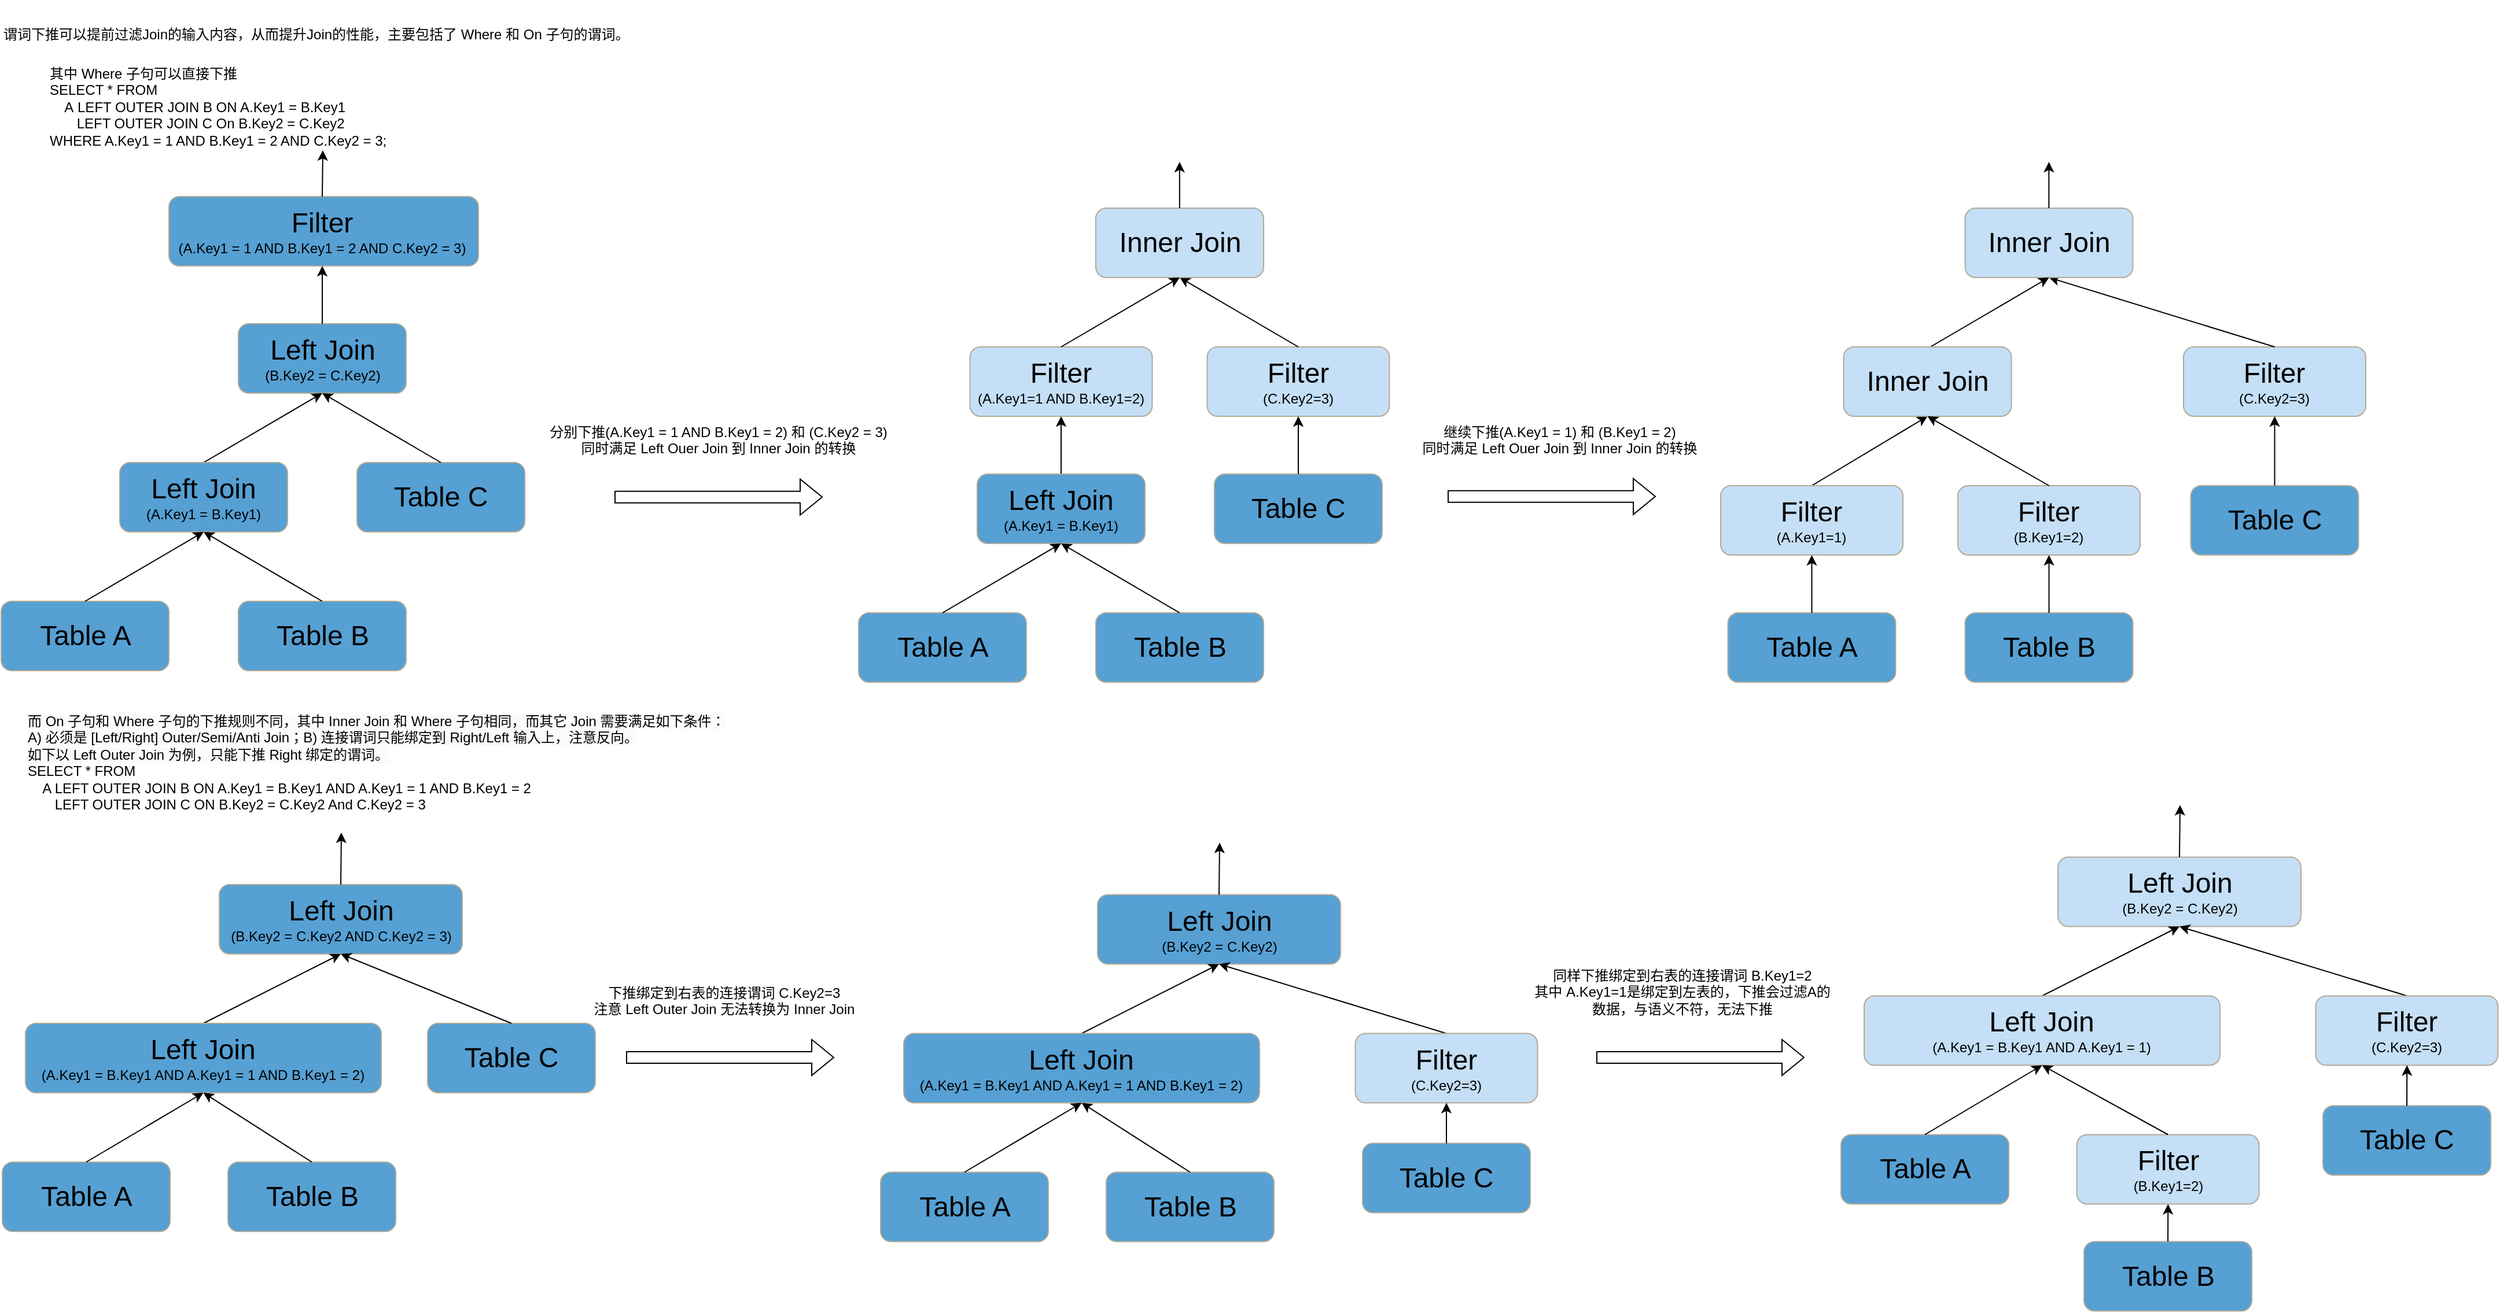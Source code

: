 <mxfile version="21.2.1" type="github">
  <diagram name="谓词下推" id="cbsx9Czcc-8pzS0EADx3">
    <mxGraphModel dx="1195" dy="590" grid="1" gridSize="10" guides="1" tooltips="1" connect="1" arrows="1" fold="1" page="1" pageScale="1" pageWidth="827" pageHeight="1169" math="0" shadow="0">
      <root>
        <mxCell id="0" />
        <mxCell id="1" parent="0" />
        <mxCell id="pJjKv-Byt6Ofe4KoQBYE-75" value="" style="rounded=1;whiteSpace=wrap;html=1;strokeColor=#b4a996;fillColor=#c4dff6;" vertex="1" parent="1">
          <mxGeometry x="1052.25" y="310" width="157.5" height="60" as="geometry" />
        </mxCell>
        <mxCell id="pJjKv-Byt6Ofe4KoQBYE-1" value="谓词下推可以提前过滤Join的输入内容，从而提升Join的性能，主要包括了 Where 和 On 子句的谓词。" style="text;html=1;strokeColor=none;fillColor=none;align=left;verticalAlign=middle;whiteSpace=wrap;rounded=0;" vertex="1" parent="1">
          <mxGeometry x="10" y="10" width="800" height="60" as="geometry" />
        </mxCell>
        <mxCell id="pJjKv-Byt6Ofe4KoQBYE-3" value="其中 Where 子句可以直接下推&lt;br&gt;SELECT * FROM&lt;br&gt;&amp;nbsp; &amp;nbsp; A&amp;nbsp;LEFT OUTER JOIN B ON A.Key1 = B.Key1&amp;nbsp;&lt;br&gt;&amp;nbsp; &amp;nbsp; &amp;nbsp; &amp;nbsp;LEFT OUTER JOIN&amp;nbsp;C On B.Key2 = C.Key2&amp;nbsp;&lt;br&gt;WHERE A.Key1 = 1 AND B.Key1 = 2 AND C.Key2 = 3;" style="text;whiteSpace=wrap;html=1;" vertex="1" parent="1">
          <mxGeometry x="50" y="60" width="360" height="90" as="geometry" />
        </mxCell>
        <mxCell id="pJjKv-Byt6Ofe4KoQBYE-4" value="" style="rounded=1;whiteSpace=wrap;html=1;strokeColor=#b4a996;fillColor=#56a0d3;" vertex="1" parent="1">
          <mxGeometry x="155" y="180" width="267.5" height="60" as="geometry" />
        </mxCell>
        <mxCell id="pJjKv-Byt6Ofe4KoQBYE-5" value="&lt;font style=&quot;&quot;&gt;&lt;span style=&quot;font-size: 24px;&quot;&gt;Filter&lt;/span&gt;&lt;br&gt;&lt;font style=&quot;font-size: 12px;&quot;&gt;(A.Key1 = 1 AND B.Key1 = 2 AND C.Key2 = 3)&lt;/font&gt;&lt;br&gt;&lt;/font&gt;" style="text;html=1;strokeColor=none;fillColor=none;align=center;verticalAlign=middle;whiteSpace=wrap;rounded=0;" vertex="1" parent="1">
          <mxGeometry x="155" y="180" width="265" height="60" as="geometry" />
        </mxCell>
        <mxCell id="pJjKv-Byt6Ofe4KoQBYE-6" value="" style="rounded=1;whiteSpace=wrap;html=1;strokeColor=#b4a996;fillColor=#56a0d3;" vertex="1" parent="1">
          <mxGeometry x="215" y="290" width="145" height="60" as="geometry" />
        </mxCell>
        <mxCell id="pJjKv-Byt6Ofe4KoQBYE-7" value="&lt;font style=&quot;&quot;&gt;&lt;span style=&quot;font-size: 24px;&quot;&gt;Left Join&lt;br&gt;&lt;/span&gt;(B.Key2 = C.Key2)&lt;br&gt;&lt;/font&gt;" style="text;html=1;strokeColor=none;fillColor=none;align=center;verticalAlign=middle;whiteSpace=wrap;rounded=0;" vertex="1" parent="1">
          <mxGeometry x="227.5" y="290" width="120" height="60" as="geometry" />
        </mxCell>
        <mxCell id="pJjKv-Byt6Ofe4KoQBYE-10" value="" style="rounded=1;whiteSpace=wrap;html=1;strokeColor=#b4a996;fillColor=#56a0d3;" vertex="1" parent="1">
          <mxGeometry x="317.5" y="410" width="145" height="60" as="geometry" />
        </mxCell>
        <mxCell id="pJjKv-Byt6Ofe4KoQBYE-11" value="&lt;font style=&quot;&quot;&gt;&lt;span style=&quot;font-size: 24px;&quot;&gt;Table C&lt;/span&gt;&lt;br&gt;&lt;/font&gt;" style="text;html=1;strokeColor=none;fillColor=none;align=center;verticalAlign=middle;whiteSpace=wrap;rounded=0;" vertex="1" parent="1">
          <mxGeometry x="330" y="410" width="120" height="60" as="geometry" />
        </mxCell>
        <mxCell id="pJjKv-Byt6Ofe4KoQBYE-12" value="" style="endArrow=classic;html=1;rounded=0;exitX=0.5;exitY=0;exitDx=0;exitDy=0;entryX=0.5;entryY=1;entryDx=0;entryDy=0;" edge="1" parent="1" source="pJjKv-Byt6Ofe4KoQBYE-45" target="pJjKv-Byt6Ofe4KoQBYE-7">
          <mxGeometry width="50" height="50" relative="1" as="geometry">
            <mxPoint x="185" y="410" as="sourcePoint" />
            <mxPoint x="555" y="320" as="targetPoint" />
          </mxGeometry>
        </mxCell>
        <mxCell id="pJjKv-Byt6Ofe4KoQBYE-13" value="" style="endArrow=classic;html=1;rounded=0;exitX=0.5;exitY=0;exitDx=0;exitDy=0;entryX=0.5;entryY=1;entryDx=0;entryDy=0;" edge="1" parent="1" source="pJjKv-Byt6Ofe4KoQBYE-11" target="pJjKv-Byt6Ofe4KoQBYE-7">
          <mxGeometry width="50" height="50" relative="1" as="geometry">
            <mxPoint x="195" y="420" as="sourcePoint" />
            <mxPoint x="298" y="360" as="targetPoint" />
          </mxGeometry>
        </mxCell>
        <mxCell id="pJjKv-Byt6Ofe4KoQBYE-14" value="" style="endArrow=classic;html=1;rounded=0;entryX=0.5;entryY=1;entryDx=0;entryDy=0;" edge="1" parent="1" source="pJjKv-Byt6Ofe4KoQBYE-7" target="pJjKv-Byt6Ofe4KoQBYE-5">
          <mxGeometry width="50" height="50" relative="1" as="geometry">
            <mxPoint x="400" y="420" as="sourcePoint" />
            <mxPoint x="298" y="360" as="targetPoint" />
          </mxGeometry>
        </mxCell>
        <mxCell id="pJjKv-Byt6Ofe4KoQBYE-15" value="" style="endArrow=classic;html=1;rounded=0;exitX=0.5;exitY=0;exitDx=0;exitDy=0;" edge="1" parent="1" source="pJjKv-Byt6Ofe4KoQBYE-5">
          <mxGeometry width="50" height="50" relative="1" as="geometry">
            <mxPoint x="410" y="430" as="sourcePoint" />
            <mxPoint x="288" y="140" as="targetPoint" />
          </mxGeometry>
        </mxCell>
        <mxCell id="pJjKv-Byt6Ofe4KoQBYE-44" value="" style="rounded=1;whiteSpace=wrap;html=1;strokeColor=#b4a996;fillColor=#56a0d3;" vertex="1" parent="1">
          <mxGeometry x="112.5" y="410" width="145" height="60" as="geometry" />
        </mxCell>
        <mxCell id="pJjKv-Byt6Ofe4KoQBYE-45" value="&lt;font style=&quot;&quot;&gt;&lt;span style=&quot;font-size: 24px;&quot;&gt;Left Join&lt;br&gt;&lt;/span&gt;(A.Key1 = B.Key1)&lt;br&gt;&lt;/font&gt;" style="text;html=1;strokeColor=none;fillColor=none;align=center;verticalAlign=middle;whiteSpace=wrap;rounded=0;" vertex="1" parent="1">
          <mxGeometry x="125" y="410" width="120" height="60" as="geometry" />
        </mxCell>
        <mxCell id="pJjKv-Byt6Ofe4KoQBYE-46" value="" style="rounded=1;whiteSpace=wrap;html=1;strokeColor=#b4a996;fillColor=#56a0d3;" vertex="1" parent="1">
          <mxGeometry x="10" y="530" width="145" height="60" as="geometry" />
        </mxCell>
        <mxCell id="pJjKv-Byt6Ofe4KoQBYE-47" value="&lt;font style=&quot;&quot;&gt;&lt;span style=&quot;font-size: 24px;&quot;&gt;Table A&lt;/span&gt;&lt;br&gt;&lt;/font&gt;" style="text;html=1;strokeColor=none;fillColor=none;align=center;verticalAlign=middle;whiteSpace=wrap;rounded=0;" vertex="1" parent="1">
          <mxGeometry x="22.5" y="530" width="120" height="60" as="geometry" />
        </mxCell>
        <mxCell id="pJjKv-Byt6Ofe4KoQBYE-48" value="" style="rounded=1;whiteSpace=wrap;html=1;strokeColor=#b4a996;fillColor=#56a0d3;" vertex="1" parent="1">
          <mxGeometry x="215" y="530" width="145" height="60" as="geometry" />
        </mxCell>
        <mxCell id="pJjKv-Byt6Ofe4KoQBYE-49" value="&lt;font style=&quot;&quot;&gt;&lt;span style=&quot;font-size: 24px;&quot;&gt;Table B&lt;/span&gt;&lt;br&gt;&lt;/font&gt;" style="text;html=1;strokeColor=none;fillColor=none;align=center;verticalAlign=middle;whiteSpace=wrap;rounded=0;" vertex="1" parent="1">
          <mxGeometry x="227.5" y="530" width="120" height="60" as="geometry" />
        </mxCell>
        <mxCell id="pJjKv-Byt6Ofe4KoQBYE-50" value="" style="endArrow=classic;html=1;rounded=0;exitX=0.5;exitY=0;exitDx=0;exitDy=0;entryX=0.5;entryY=1;entryDx=0;entryDy=0;" edge="1" parent="1" source="pJjKv-Byt6Ofe4KoQBYE-47" target="pJjKv-Byt6Ofe4KoQBYE-45">
          <mxGeometry width="50" height="50" relative="1" as="geometry">
            <mxPoint x="402.5" y="490" as="sourcePoint" />
            <mxPoint x="452.5" y="440" as="targetPoint" />
          </mxGeometry>
        </mxCell>
        <mxCell id="pJjKv-Byt6Ofe4KoQBYE-51" value="" style="endArrow=classic;html=1;rounded=0;exitX=0.5;exitY=0;exitDx=0;exitDy=0;entryX=0.5;entryY=1;entryDx=0;entryDy=0;" edge="1" parent="1" source="pJjKv-Byt6Ofe4KoQBYE-49" target="pJjKv-Byt6Ofe4KoQBYE-45">
          <mxGeometry width="50" height="50" relative="1" as="geometry">
            <mxPoint x="92.5" y="540" as="sourcePoint" />
            <mxPoint x="195.5" y="480" as="targetPoint" />
          </mxGeometry>
        </mxCell>
        <mxCell id="pJjKv-Byt6Ofe4KoQBYE-52" value="分别下推(A.Key1 = 1 AND B.Key1 = 2) 和 (C.Key2 = 3)&lt;br&gt;同时满足 Left Ouer Join 到 Inner Join 的转换" style="text;whiteSpace=wrap;html=1;align=center;" vertex="1" parent="1">
          <mxGeometry x="475" y="370" width="310" height="40" as="geometry" />
        </mxCell>
        <mxCell id="pJjKv-Byt6Ofe4KoQBYE-56" value="&lt;font style=&quot;&quot;&gt;&lt;span style=&quot;font-size: 24px;&quot;&gt;Filter&lt;br&gt;&lt;/span&gt;(C.Key2=3)&lt;br&gt;&lt;/font&gt;" style="text;html=1;strokeColor=none;fillColor=none;align=center;verticalAlign=middle;whiteSpace=wrap;rounded=0;" vertex="1" parent="1">
          <mxGeometry x="1056" y="310" width="150" height="60" as="geometry" />
        </mxCell>
        <mxCell id="pJjKv-Byt6Ofe4KoQBYE-57" value="" style="rounded=1;whiteSpace=wrap;html=1;strokeColor=#b4a996;fillColor=#56a0d3;" vertex="1" parent="1">
          <mxGeometry x="1058.5" y="420" width="145" height="60" as="geometry" />
        </mxCell>
        <mxCell id="pJjKv-Byt6Ofe4KoQBYE-58" value="&lt;font style=&quot;&quot;&gt;&lt;span style=&quot;font-size: 24px;&quot;&gt;Table C&lt;/span&gt;&lt;br&gt;&lt;/font&gt;" style="text;html=1;strokeColor=none;fillColor=none;align=center;verticalAlign=middle;whiteSpace=wrap;rounded=0;" vertex="1" parent="1">
          <mxGeometry x="1071" y="420" width="120" height="60" as="geometry" />
        </mxCell>
        <mxCell id="pJjKv-Byt6Ofe4KoQBYE-59" value="" style="endArrow=classic;html=1;rounded=0;exitX=0.5;exitY=0;exitDx=0;exitDy=0;entryX=0.5;entryY=1;entryDx=0;entryDy=0;" edge="1" parent="1" source="pJjKv-Byt6Ofe4KoQBYE-64" target="pJjKv-Byt6Ofe4KoQBYE-74">
          <mxGeometry width="50" height="50" relative="1" as="geometry">
            <mxPoint x="926" y="420" as="sourcePoint" />
            <mxPoint x="1296" y="330" as="targetPoint" />
          </mxGeometry>
        </mxCell>
        <mxCell id="pJjKv-Byt6Ofe4KoQBYE-60" value="" style="endArrow=classic;html=1;rounded=0;exitX=0.5;exitY=0;exitDx=0;exitDy=0;entryX=0.5;entryY=1;entryDx=0;entryDy=0;" edge="1" parent="1" source="pJjKv-Byt6Ofe4KoQBYE-58" target="pJjKv-Byt6Ofe4KoQBYE-56">
          <mxGeometry width="50" height="50" relative="1" as="geometry">
            <mxPoint x="936" y="430" as="sourcePoint" />
            <mxPoint x="1039" y="370" as="targetPoint" />
          </mxGeometry>
        </mxCell>
        <mxCell id="pJjKv-Byt6Ofe4KoQBYE-61" value="" style="endArrow=classic;html=1;rounded=0;entryX=0.5;entryY=1;entryDx=0;entryDy=0;exitX=0.5;exitY=0;exitDx=0;exitDy=0;" edge="1" parent="1" source="pJjKv-Byt6Ofe4KoQBYE-56" target="pJjKv-Byt6Ofe4KoQBYE-72">
          <mxGeometry width="50" height="50" relative="1" as="geometry">
            <mxPoint x="1141" y="430" as="sourcePoint" />
            <mxPoint x="1028.5" y="250" as="targetPoint" />
          </mxGeometry>
        </mxCell>
        <mxCell id="pJjKv-Byt6Ofe4KoQBYE-63" value="" style="rounded=1;whiteSpace=wrap;html=1;strokeColor=#b4a996;fillColor=#56a0d3;" vertex="1" parent="1">
          <mxGeometry x="853.5" y="420" width="145" height="60" as="geometry" />
        </mxCell>
        <mxCell id="pJjKv-Byt6Ofe4KoQBYE-64" value="&lt;font style=&quot;&quot;&gt;&lt;span style=&quot;font-size: 24px;&quot;&gt;Left Join&lt;br&gt;&lt;/span&gt;(A.Key1 = B.Key1)&lt;br&gt;&lt;/font&gt;" style="text;html=1;strokeColor=none;fillColor=none;align=center;verticalAlign=middle;whiteSpace=wrap;rounded=0;" vertex="1" parent="1">
          <mxGeometry x="866" y="420" width="120" height="60" as="geometry" />
        </mxCell>
        <mxCell id="pJjKv-Byt6Ofe4KoQBYE-65" value="" style="rounded=1;whiteSpace=wrap;html=1;strokeColor=#b4a996;fillColor=#56a0d3;" vertex="1" parent="1">
          <mxGeometry x="751" y="540" width="145" height="60" as="geometry" />
        </mxCell>
        <mxCell id="pJjKv-Byt6Ofe4KoQBYE-66" value="&lt;font style=&quot;&quot;&gt;&lt;span style=&quot;font-size: 24px;&quot;&gt;Table A&lt;/span&gt;&lt;br&gt;&lt;/font&gt;" style="text;html=1;strokeColor=none;fillColor=none;align=center;verticalAlign=middle;whiteSpace=wrap;rounded=0;" vertex="1" parent="1">
          <mxGeometry x="763.5" y="540" width="120" height="60" as="geometry" />
        </mxCell>
        <mxCell id="pJjKv-Byt6Ofe4KoQBYE-67" value="" style="rounded=1;whiteSpace=wrap;html=1;strokeColor=#b4a996;fillColor=#56a0d3;" vertex="1" parent="1">
          <mxGeometry x="956" y="540" width="145" height="60" as="geometry" />
        </mxCell>
        <mxCell id="pJjKv-Byt6Ofe4KoQBYE-68" value="&lt;font style=&quot;&quot;&gt;&lt;span style=&quot;font-size: 24px;&quot;&gt;Table B&lt;/span&gt;&lt;br&gt;&lt;/font&gt;" style="text;html=1;strokeColor=none;fillColor=none;align=center;verticalAlign=middle;whiteSpace=wrap;rounded=0;" vertex="1" parent="1">
          <mxGeometry x="968.5" y="540" width="120" height="60" as="geometry" />
        </mxCell>
        <mxCell id="pJjKv-Byt6Ofe4KoQBYE-69" value="" style="endArrow=classic;html=1;rounded=0;exitX=0.5;exitY=0;exitDx=0;exitDy=0;entryX=0.5;entryY=1;entryDx=0;entryDy=0;" edge="1" parent="1" source="pJjKv-Byt6Ofe4KoQBYE-66" target="pJjKv-Byt6Ofe4KoQBYE-64">
          <mxGeometry width="50" height="50" relative="1" as="geometry">
            <mxPoint x="1143.5" y="500" as="sourcePoint" />
            <mxPoint x="1193.5" y="450" as="targetPoint" />
          </mxGeometry>
        </mxCell>
        <mxCell id="pJjKv-Byt6Ofe4KoQBYE-70" value="" style="endArrow=classic;html=1;rounded=0;exitX=0.5;exitY=0;exitDx=0;exitDy=0;entryX=0.5;entryY=1;entryDx=0;entryDy=0;" edge="1" parent="1" source="pJjKv-Byt6Ofe4KoQBYE-68" target="pJjKv-Byt6Ofe4KoQBYE-64">
          <mxGeometry width="50" height="50" relative="1" as="geometry">
            <mxPoint x="833.5" y="550" as="sourcePoint" />
            <mxPoint x="936.5" y="490" as="targetPoint" />
          </mxGeometry>
        </mxCell>
        <mxCell id="pJjKv-Byt6Ofe4KoQBYE-71" value="" style="rounded=1;whiteSpace=wrap;html=1;strokeColor=#b4a996;fillColor=#c4dff6;" vertex="1" parent="1">
          <mxGeometry x="956" y="190" width="145" height="60" as="geometry" />
        </mxCell>
        <mxCell id="pJjKv-Byt6Ofe4KoQBYE-72" value="&lt;font style=&quot;&quot;&gt;&lt;span style=&quot;font-size: 24px;&quot;&gt;Inner Join&lt;/span&gt;&lt;br&gt;&lt;/font&gt;" style="text;html=1;strokeColor=none;fillColor=none;align=center;verticalAlign=middle;whiteSpace=wrap;rounded=0;" vertex="1" parent="1">
          <mxGeometry x="968.5" y="190" width="120" height="60" as="geometry" />
        </mxCell>
        <mxCell id="pJjKv-Byt6Ofe4KoQBYE-73" value="" style="rounded=1;whiteSpace=wrap;html=1;strokeColor=#b4a996;fillColor=#c4dff6;" vertex="1" parent="1">
          <mxGeometry x="847.25" y="310" width="157.5" height="60" as="geometry" />
        </mxCell>
        <mxCell id="pJjKv-Byt6Ofe4KoQBYE-74" value="&lt;font style=&quot;&quot;&gt;&lt;span style=&quot;font-size: 24px;&quot;&gt;Filter&lt;br&gt;&lt;/span&gt;(A.Key1=1 AND B.Key1=2)&lt;br&gt;&lt;/font&gt;" style="text;html=1;strokeColor=none;fillColor=none;align=center;verticalAlign=middle;whiteSpace=wrap;rounded=0;" vertex="1" parent="1">
          <mxGeometry x="846" y="310" width="160" height="60" as="geometry" />
        </mxCell>
        <mxCell id="pJjKv-Byt6Ofe4KoQBYE-76" value="" style="endArrow=classic;html=1;rounded=0;entryX=0.5;entryY=1;entryDx=0;entryDy=0;exitX=0.5;exitY=0;exitDx=0;exitDy=0;" edge="1" parent="1" source="pJjKv-Byt6Ofe4KoQBYE-74" target="pJjKv-Byt6Ofe4KoQBYE-72">
          <mxGeometry width="50" height="50" relative="1" as="geometry">
            <mxPoint x="1141" y="320" as="sourcePoint" />
            <mxPoint x="1038.5" y="260" as="targetPoint" />
          </mxGeometry>
        </mxCell>
        <mxCell id="pJjKv-Byt6Ofe4KoQBYE-78" value="" style="endArrow=classic;html=1;rounded=0;exitX=0.5;exitY=0;exitDx=0;exitDy=0;" edge="1" parent="1">
          <mxGeometry width="50" height="50" relative="1" as="geometry">
            <mxPoint x="1028.4" y="190" as="sourcePoint" />
            <mxPoint x="1028.4" y="150" as="targetPoint" />
          </mxGeometry>
        </mxCell>
        <mxCell id="pJjKv-Byt6Ofe4KoQBYE-79" value="" style="rounded=1;whiteSpace=wrap;html=1;strokeColor=#b4a996;fillColor=#c4dff6;" vertex="1" parent="1">
          <mxGeometry x="1896" y="310" width="157.5" height="60" as="geometry" />
        </mxCell>
        <mxCell id="pJjKv-Byt6Ofe4KoQBYE-80" value="&lt;font style=&quot;&quot;&gt;&lt;span style=&quot;font-size: 24px;&quot;&gt;Filter&lt;br&gt;&lt;/span&gt;(C.Key2=3)&lt;br&gt;&lt;/font&gt;" style="text;html=1;strokeColor=none;fillColor=none;align=center;verticalAlign=middle;whiteSpace=wrap;rounded=0;" vertex="1" parent="1">
          <mxGeometry x="1912.25" y="310" width="125" height="60" as="geometry" />
        </mxCell>
        <mxCell id="pJjKv-Byt6Ofe4KoQBYE-81" value="" style="rounded=1;whiteSpace=wrap;html=1;strokeColor=#b4a996;fillColor=#56a0d3;" vertex="1" parent="1">
          <mxGeometry x="1902.25" y="430" width="145" height="60" as="geometry" />
        </mxCell>
        <mxCell id="pJjKv-Byt6Ofe4KoQBYE-82" value="&lt;font style=&quot;&quot;&gt;&lt;span style=&quot;font-size: 24px;&quot;&gt;Table C&lt;/span&gt;&lt;br&gt;&lt;/font&gt;" style="text;html=1;strokeColor=none;fillColor=none;align=center;verticalAlign=middle;whiteSpace=wrap;rounded=0;" vertex="1" parent="1">
          <mxGeometry x="1914.75" y="430" width="120" height="60" as="geometry" />
        </mxCell>
        <mxCell id="pJjKv-Byt6Ofe4KoQBYE-83" value="" style="endArrow=classic;html=1;rounded=0;exitX=0.5;exitY=0;exitDx=0;exitDy=0;entryX=0.5;entryY=1;entryDx=0;entryDy=0;" edge="1" parent="1" source="pJjKv-Byt6Ofe4KoQBYE-102" target="pJjKv-Byt6Ofe4KoQBYE-106">
          <mxGeometry width="50" height="50" relative="1" as="geometry">
            <mxPoint x="1677.25" y="420" as="sourcePoint" />
            <mxPoint x="1677.25" y="370" as="targetPoint" />
          </mxGeometry>
        </mxCell>
        <mxCell id="pJjKv-Byt6Ofe4KoQBYE-84" value="" style="endArrow=classic;html=1;rounded=0;exitX=0.5;exitY=0;exitDx=0;exitDy=0;entryX=0.5;entryY=1;entryDx=0;entryDy=0;" edge="1" parent="1" source="pJjKv-Byt6Ofe4KoQBYE-82" target="pJjKv-Byt6Ofe4KoQBYE-80">
          <mxGeometry width="50" height="50" relative="1" as="geometry">
            <mxPoint x="1687.25" y="430" as="sourcePoint" />
            <mxPoint x="1790.25" y="370" as="targetPoint" />
          </mxGeometry>
        </mxCell>
        <mxCell id="pJjKv-Byt6Ofe4KoQBYE-85" value="" style="endArrow=classic;html=1;rounded=0;entryX=0.5;entryY=1;entryDx=0;entryDy=0;exitX=0.5;exitY=0;exitDx=0;exitDy=0;" edge="1" parent="1" source="pJjKv-Byt6Ofe4KoQBYE-80" target="pJjKv-Byt6Ofe4KoQBYE-95">
          <mxGeometry width="50" height="50" relative="1" as="geometry">
            <mxPoint x="1892.25" y="430" as="sourcePoint" />
            <mxPoint x="1779.75" y="250" as="targetPoint" />
          </mxGeometry>
        </mxCell>
        <mxCell id="pJjKv-Byt6Ofe4KoQBYE-88" value="" style="rounded=1;whiteSpace=wrap;html=1;strokeColor=#b4a996;fillColor=#56a0d3;" vertex="1" parent="1">
          <mxGeometry x="1502.25" y="540" width="145" height="60" as="geometry" />
        </mxCell>
        <mxCell id="pJjKv-Byt6Ofe4KoQBYE-89" value="&lt;font style=&quot;&quot;&gt;&lt;span style=&quot;font-size: 24px;&quot;&gt;Table A&lt;/span&gt;&lt;br&gt;&lt;/font&gt;" style="text;html=1;strokeColor=none;fillColor=none;align=center;verticalAlign=middle;whiteSpace=wrap;rounded=0;" vertex="1" parent="1">
          <mxGeometry x="1514.75" y="540" width="120" height="60" as="geometry" />
        </mxCell>
        <mxCell id="pJjKv-Byt6Ofe4KoQBYE-90" value="" style="rounded=1;whiteSpace=wrap;html=1;strokeColor=#b4a996;fillColor=#56a0d3;" vertex="1" parent="1">
          <mxGeometry x="1707.25" y="540" width="145" height="60" as="geometry" />
        </mxCell>
        <mxCell id="pJjKv-Byt6Ofe4KoQBYE-91" value="&lt;font style=&quot;&quot;&gt;&lt;span style=&quot;font-size: 24px;&quot;&gt;Table B&lt;/span&gt;&lt;br&gt;&lt;/font&gt;" style="text;html=1;strokeColor=none;fillColor=none;align=center;verticalAlign=middle;whiteSpace=wrap;rounded=0;" vertex="1" parent="1">
          <mxGeometry x="1719.75" y="540" width="120" height="60" as="geometry" />
        </mxCell>
        <mxCell id="pJjKv-Byt6Ofe4KoQBYE-92" value="" style="endArrow=classic;html=1;rounded=0;exitX=0.5;exitY=0;exitDx=0;exitDy=0;entryX=0.5;entryY=1;entryDx=0;entryDy=0;" edge="1" parent="1" source="pJjKv-Byt6Ofe4KoQBYE-89" target="pJjKv-Byt6Ofe4KoQBYE-102">
          <mxGeometry width="50" height="50" relative="1" as="geometry">
            <mxPoint x="1894.75" y="500" as="sourcePoint" />
            <mxPoint x="1677.25" y="480" as="targetPoint" />
          </mxGeometry>
        </mxCell>
        <mxCell id="pJjKv-Byt6Ofe4KoQBYE-93" value="" style="endArrow=classic;html=1;rounded=0;exitX=0.5;exitY=0;exitDx=0;exitDy=0;entryX=0.5;entryY=1;entryDx=0;entryDy=0;" edge="1" parent="1" source="pJjKv-Byt6Ofe4KoQBYE-91" target="pJjKv-Byt6Ofe4KoQBYE-104">
          <mxGeometry width="50" height="50" relative="1" as="geometry">
            <mxPoint x="1584.75" y="550" as="sourcePoint" />
            <mxPoint x="1677.25" y="480" as="targetPoint" />
          </mxGeometry>
        </mxCell>
        <mxCell id="pJjKv-Byt6Ofe4KoQBYE-94" value="" style="rounded=1;whiteSpace=wrap;html=1;strokeColor=#b4a996;fillColor=#c4dff6;" vertex="1" parent="1">
          <mxGeometry x="1707.25" y="190" width="145" height="60" as="geometry" />
        </mxCell>
        <mxCell id="pJjKv-Byt6Ofe4KoQBYE-95" value="&lt;font style=&quot;&quot;&gt;&lt;span style=&quot;font-size: 24px;&quot;&gt;Inner Join&lt;/span&gt;&lt;br&gt;&lt;/font&gt;" style="text;html=1;strokeColor=none;fillColor=none;align=center;verticalAlign=middle;whiteSpace=wrap;rounded=0;" vertex="1" parent="1">
          <mxGeometry x="1719.75" y="190" width="120" height="60" as="geometry" />
        </mxCell>
        <mxCell id="pJjKv-Byt6Ofe4KoQBYE-98" value="" style="endArrow=classic;html=1;rounded=0;entryX=0.5;entryY=1;entryDx=0;entryDy=0;exitX=0.5;exitY=0;exitDx=0;exitDy=0;" edge="1" parent="1" target="pJjKv-Byt6Ofe4KoQBYE-95">
          <mxGeometry width="50" height="50" relative="1" as="geometry">
            <mxPoint x="1677.25" y="310" as="sourcePoint" />
            <mxPoint x="1789.75" y="260" as="targetPoint" />
          </mxGeometry>
        </mxCell>
        <mxCell id="pJjKv-Byt6Ofe4KoQBYE-99" value="" style="endArrow=classic;html=1;rounded=0;exitX=0.5;exitY=0;exitDx=0;exitDy=0;" edge="1" parent="1">
          <mxGeometry width="50" height="50" relative="1" as="geometry">
            <mxPoint x="1779.65" y="190" as="sourcePoint" />
            <mxPoint x="1779.65" y="150" as="targetPoint" />
          </mxGeometry>
        </mxCell>
        <mxCell id="pJjKv-Byt6Ofe4KoQBYE-100" value="继续下推(A.Key1 = 1) 和 (B.Key1 = 2)&lt;br&gt;同时满足 Left Ouer Join 到 Inner Join 的转换" style="text;whiteSpace=wrap;html=1;align=center;" vertex="1" parent="1">
          <mxGeometry x="1202.25" y="370" width="310" height="40" as="geometry" />
        </mxCell>
        <mxCell id="pJjKv-Byt6Ofe4KoQBYE-101" value="" style="rounded=1;whiteSpace=wrap;html=1;strokeColor=#b4a996;fillColor=#c4dff6;" vertex="1" parent="1">
          <mxGeometry x="1496" y="430" width="157.5" height="60" as="geometry" />
        </mxCell>
        <mxCell id="pJjKv-Byt6Ofe4KoQBYE-102" value="&lt;font style=&quot;&quot;&gt;&lt;span style=&quot;font-size: 24px;&quot;&gt;Filter&lt;br&gt;&lt;/span&gt;(A.Key1=1)&lt;br&gt;&lt;/font&gt;" style="text;html=1;strokeColor=none;fillColor=none;align=center;verticalAlign=middle;whiteSpace=wrap;rounded=0;" vertex="1" parent="1">
          <mxGeometry x="1512.25" y="430" width="125" height="60" as="geometry" />
        </mxCell>
        <mxCell id="pJjKv-Byt6Ofe4KoQBYE-103" value="" style="rounded=1;whiteSpace=wrap;html=1;strokeColor=#b4a996;fillColor=#c4dff6;" vertex="1" parent="1">
          <mxGeometry x="1701" y="430" width="157.5" height="60" as="geometry" />
        </mxCell>
        <mxCell id="pJjKv-Byt6Ofe4KoQBYE-104" value="&lt;font style=&quot;&quot;&gt;&lt;span style=&quot;font-size: 24px;&quot;&gt;Filter&lt;br&gt;&lt;/span&gt;(B.Key1=2)&lt;br&gt;&lt;/font&gt;" style="text;html=1;strokeColor=none;fillColor=none;align=center;verticalAlign=middle;whiteSpace=wrap;rounded=0;" vertex="1" parent="1">
          <mxGeometry x="1717.25" y="430" width="125" height="60" as="geometry" />
        </mxCell>
        <mxCell id="pJjKv-Byt6Ofe4KoQBYE-105" value="" style="rounded=1;whiteSpace=wrap;html=1;strokeColor=#b4a996;fillColor=#c4dff6;" vertex="1" parent="1">
          <mxGeometry x="1602.25" y="310" width="145" height="60" as="geometry" />
        </mxCell>
        <mxCell id="pJjKv-Byt6Ofe4KoQBYE-106" value="&lt;font style=&quot;&quot;&gt;&lt;span style=&quot;font-size: 24px;&quot;&gt;Inner Join&lt;/span&gt;&lt;br&gt;&lt;/font&gt;" style="text;html=1;strokeColor=none;fillColor=none;align=center;verticalAlign=middle;whiteSpace=wrap;rounded=0;" vertex="1" parent="1">
          <mxGeometry x="1614.75" y="310" width="120" height="60" as="geometry" />
        </mxCell>
        <mxCell id="pJjKv-Byt6Ofe4KoQBYE-107" value="" style="endArrow=classic;html=1;rounded=0;exitX=0.5;exitY=0;exitDx=0;exitDy=0;entryX=0.5;entryY=1;entryDx=0;entryDy=0;" edge="1" parent="1" source="pJjKv-Byt6Ofe4KoQBYE-104" target="pJjKv-Byt6Ofe4KoQBYE-106">
          <mxGeometry width="50" height="50" relative="1" as="geometry">
            <mxPoint x="1585.25" y="440" as="sourcePoint" />
            <mxPoint x="1685.25" y="380" as="targetPoint" />
          </mxGeometry>
        </mxCell>
        <mxCell id="pJjKv-Byt6Ofe4KoQBYE-108" value="&lt;span style=&quot;color: rgb(0, 0, 0); font-family: Helvetica; font-size: 12px; font-style: normal; font-variant-ligatures: normal; font-variant-caps: normal; font-weight: 400; letter-spacing: normal; orphans: 2; text-align: left; text-indent: 0px; text-transform: none; widows: 2; word-spacing: 0px; -webkit-text-stroke-width: 0px; background-color: rgb(251, 251, 251); text-decoration-thickness: initial; text-decoration-style: initial; text-decoration-color: initial; float: none; display: inline !important;&quot;&gt;而 On 子句和 Where 子句的下推规则不同，其中 Inner Join 和 Where 子句相同，而其它 Join 需要满足如下条件：&lt;/span&gt;&lt;br style=&quot;border-color: var(--border-color); color: rgb(0, 0, 0); font-family: Helvetica; font-size: 12px; font-style: normal; font-variant-ligatures: normal; font-variant-caps: normal; font-weight: 400; letter-spacing: normal; orphans: 2; text-align: left; text-indent: 0px; text-transform: none; widows: 2; word-spacing: 0px; -webkit-text-stroke-width: 0px; background-color: rgb(251, 251, 251); text-decoration-thickness: initial; text-decoration-style: initial; text-decoration-color: initial;&quot;&gt;&lt;span style=&quot;orphans: 2; text-align: left; text-indent: 0px; widows: 2; background-color: rgb(251, 251, 251); text-decoration-thickness: initial; text-decoration-style: initial; text-decoration-color: initial; float: none; display: inline !important;&quot;&gt;A)&amp;nbsp;必须是 [Left/Right] Outer/Semi/Anti Join；B) 连接谓词只能绑定到 Right/Left 输入上，注意反向。&lt;br&gt;如下以 Left Outer Join 为例，只能下推 Right 绑定的谓词。&lt;br&gt;&lt;div style=&quot;&quot;&gt;SELECT * FROM&lt;/div&gt;&lt;div style=&quot;&quot;&gt;&amp;nbsp; &amp;nbsp; A LEFT OUTER JOIN B ON A.Key1 = B.Key1 AND A.Key1 = 1 AND B.Key1 = 2&lt;/div&gt;&lt;div style=&quot;&quot;&gt;&amp;nbsp; &amp;nbsp; &amp;nbsp; &amp;nbsp;LEFT OUTER JOIN C ON B.Key2 = C.Key2 And C.Key2 = 3&lt;br&gt;&lt;/div&gt;&lt;div style=&quot;color: rgb(0, 0, 0); font-family: Helvetica; font-size: 12px; font-style: normal; font-variant-ligatures: normal; font-variant-caps: normal; font-weight: 400; letter-spacing: normal; text-transform: none; word-spacing: 0px; -webkit-text-stroke-width: 0px;&quot;&gt;&lt;br&gt;&lt;/div&gt;&lt;/span&gt;" style="text;whiteSpace=wrap;html=1;" vertex="1" parent="1">
          <mxGeometry x="31" y="620" width="676" height="100" as="geometry" />
        </mxCell>
        <mxCell id="pJjKv-Byt6Ofe4KoQBYE-112" value="" style="rounded=1;whiteSpace=wrap;html=1;strokeColor=#b4a996;fillColor=#56a0d3;" vertex="1" parent="1">
          <mxGeometry x="198.5" y="775" width="210" height="60" as="geometry" />
        </mxCell>
        <mxCell id="pJjKv-Byt6Ofe4KoQBYE-113" value="&lt;font style=&quot;&quot;&gt;&lt;span style=&quot;font-size: 24px;&quot;&gt;Left Join&lt;br&gt;&lt;/span&gt;(B.Key2 = C.Key2 AND C.Key2 = 3)&lt;br&gt;&lt;/font&gt;" style="text;html=1;strokeColor=none;fillColor=none;align=center;verticalAlign=middle;whiteSpace=wrap;rounded=0;" vertex="1" parent="1">
          <mxGeometry x="203.5" y="775" width="200" height="60" as="geometry" />
        </mxCell>
        <mxCell id="pJjKv-Byt6Ofe4KoQBYE-114" value="" style="rounded=1;whiteSpace=wrap;html=1;strokeColor=#b4a996;fillColor=#56a0d3;" vertex="1" parent="1">
          <mxGeometry x="378.5" y="895" width="145" height="60" as="geometry" />
        </mxCell>
        <mxCell id="pJjKv-Byt6Ofe4KoQBYE-115" value="&lt;font style=&quot;&quot;&gt;&lt;span style=&quot;font-size: 24px;&quot;&gt;Table C&lt;/span&gt;&lt;br&gt;&lt;/font&gt;" style="text;html=1;strokeColor=none;fillColor=none;align=center;verticalAlign=middle;whiteSpace=wrap;rounded=0;" vertex="1" parent="1">
          <mxGeometry x="391" y="895" width="120" height="60" as="geometry" />
        </mxCell>
        <mxCell id="pJjKv-Byt6Ofe4KoQBYE-116" value="" style="endArrow=classic;html=1;rounded=0;exitX=0.5;exitY=0;exitDx=0;exitDy=0;entryX=0.5;entryY=1;entryDx=0;entryDy=0;" edge="1" parent="1" source="pJjKv-Byt6Ofe4KoQBYE-121" target="pJjKv-Byt6Ofe4KoQBYE-113">
          <mxGeometry width="50" height="50" relative="1" as="geometry">
            <mxPoint x="246" y="895" as="sourcePoint" />
            <mxPoint x="616" y="805" as="targetPoint" />
          </mxGeometry>
        </mxCell>
        <mxCell id="pJjKv-Byt6Ofe4KoQBYE-117" value="" style="endArrow=classic;html=1;rounded=0;exitX=0.5;exitY=0;exitDx=0;exitDy=0;entryX=0.5;entryY=1;entryDx=0;entryDy=0;" edge="1" parent="1" source="pJjKv-Byt6Ofe4KoQBYE-115" target="pJjKv-Byt6Ofe4KoQBYE-113">
          <mxGeometry width="50" height="50" relative="1" as="geometry">
            <mxPoint x="256" y="905" as="sourcePoint" />
            <mxPoint x="359" y="845" as="targetPoint" />
          </mxGeometry>
        </mxCell>
        <mxCell id="pJjKv-Byt6Ofe4KoQBYE-118" value="" style="endArrow=classic;html=1;rounded=0;exitX=0.5;exitY=0;exitDx=0;exitDy=0;" edge="1" parent="1" source="pJjKv-Byt6Ofe4KoQBYE-113">
          <mxGeometry width="50" height="50" relative="1" as="geometry">
            <mxPoint x="461" y="905" as="sourcePoint" />
            <mxPoint x="304" y="730" as="targetPoint" />
          </mxGeometry>
        </mxCell>
        <mxCell id="pJjKv-Byt6Ofe4KoQBYE-120" value="" style="rounded=1;whiteSpace=wrap;html=1;strokeColor=#b4a996;fillColor=#56a0d3;" vertex="1" parent="1">
          <mxGeometry x="31" y="895" width="307.5" height="60" as="geometry" />
        </mxCell>
        <mxCell id="pJjKv-Byt6Ofe4KoQBYE-121" value="&lt;font style=&quot;&quot;&gt;&lt;span style=&quot;font-size: 24px;&quot;&gt;Left Join&lt;br&gt;&lt;/span&gt;(A.Key1 = B.Key1 AND A.Key1 = 1 AND B.Key1 = 2)&lt;br&gt;&lt;/font&gt;" style="text;html=1;strokeColor=none;fillColor=none;align=center;verticalAlign=middle;whiteSpace=wrap;rounded=0;" vertex="1" parent="1">
          <mxGeometry x="42.25" y="895" width="285" height="60" as="geometry" />
        </mxCell>
        <mxCell id="pJjKv-Byt6Ofe4KoQBYE-122" value="" style="rounded=1;whiteSpace=wrap;html=1;strokeColor=#b4a996;fillColor=#56a0d3;" vertex="1" parent="1">
          <mxGeometry x="11" y="1015" width="145" height="60" as="geometry" />
        </mxCell>
        <mxCell id="pJjKv-Byt6Ofe4KoQBYE-123" value="&lt;font style=&quot;&quot;&gt;&lt;span style=&quot;font-size: 24px;&quot;&gt;Table A&lt;/span&gt;&lt;br&gt;&lt;/font&gt;" style="text;html=1;strokeColor=none;fillColor=none;align=center;verticalAlign=middle;whiteSpace=wrap;rounded=0;" vertex="1" parent="1">
          <mxGeometry x="23.5" y="1015" width="120" height="60" as="geometry" />
        </mxCell>
        <mxCell id="pJjKv-Byt6Ofe4KoQBYE-124" value="" style="rounded=1;whiteSpace=wrap;html=1;strokeColor=#b4a996;fillColor=#56a0d3;" vertex="1" parent="1">
          <mxGeometry x="206" y="1015" width="145" height="60" as="geometry" />
        </mxCell>
        <mxCell id="pJjKv-Byt6Ofe4KoQBYE-125" value="&lt;font style=&quot;&quot;&gt;&lt;span style=&quot;font-size: 24px;&quot;&gt;Table B&lt;/span&gt;&lt;br&gt;&lt;/font&gt;" style="text;html=1;strokeColor=none;fillColor=none;align=center;verticalAlign=middle;whiteSpace=wrap;rounded=0;" vertex="1" parent="1">
          <mxGeometry x="218.5" y="1015" width="120" height="60" as="geometry" />
        </mxCell>
        <mxCell id="pJjKv-Byt6Ofe4KoQBYE-126" value="" style="endArrow=classic;html=1;rounded=0;exitX=0.5;exitY=0;exitDx=0;exitDy=0;entryX=0.5;entryY=1;entryDx=0;entryDy=0;" edge="1" parent="1" source="pJjKv-Byt6Ofe4KoQBYE-123" target="pJjKv-Byt6Ofe4KoQBYE-121">
          <mxGeometry width="50" height="50" relative="1" as="geometry">
            <mxPoint x="463.5" y="975" as="sourcePoint" />
            <mxPoint x="513.5" y="925" as="targetPoint" />
          </mxGeometry>
        </mxCell>
        <mxCell id="pJjKv-Byt6Ofe4KoQBYE-127" value="" style="endArrow=classic;html=1;rounded=0;exitX=0.5;exitY=0;exitDx=0;exitDy=0;entryX=0.5;entryY=1;entryDx=0;entryDy=0;" edge="1" parent="1" source="pJjKv-Byt6Ofe4KoQBYE-125" target="pJjKv-Byt6Ofe4KoQBYE-121">
          <mxGeometry width="50" height="50" relative="1" as="geometry">
            <mxPoint x="153.5" y="1025" as="sourcePoint" />
            <mxPoint x="256.5" y="965" as="targetPoint" />
          </mxGeometry>
        </mxCell>
        <mxCell id="pJjKv-Byt6Ofe4KoQBYE-128" value="下推绑定到右表的连接谓词 C.Key2=3&lt;br&gt;注意 Left Outer Join 无法转换为 Inner Join" style="text;whiteSpace=wrap;html=1;align=center;" vertex="1" parent="1">
          <mxGeometry x="480" y="855" width="310" height="40" as="geometry" />
        </mxCell>
        <mxCell id="pJjKv-Byt6Ofe4KoQBYE-174" value="" style="rounded=1;whiteSpace=wrap;html=1;strokeColor=#b4a996;fillColor=#56a0d3;" vertex="1" parent="1">
          <mxGeometry x="957.5" y="783.75" width="210" height="60" as="geometry" />
        </mxCell>
        <mxCell id="pJjKv-Byt6Ofe4KoQBYE-175" value="&lt;font style=&quot;&quot;&gt;&lt;span style=&quot;font-size: 24px;&quot;&gt;Left Join&lt;br&gt;&lt;/span&gt;(B.Key2 = C.Key2)&lt;br&gt;&lt;/font&gt;" style="text;html=1;strokeColor=none;fillColor=none;align=center;verticalAlign=middle;whiteSpace=wrap;rounded=0;" vertex="1" parent="1">
          <mxGeometry x="962.5" y="783.75" width="200" height="60" as="geometry" />
        </mxCell>
        <mxCell id="pJjKv-Byt6Ofe4KoQBYE-176" value="" style="rounded=1;whiteSpace=wrap;html=1;strokeColor=#b4a996;fillColor=#56a0d3;" vertex="1" parent="1">
          <mxGeometry x="1186.5" y="998.75" width="145" height="60" as="geometry" />
        </mxCell>
        <mxCell id="pJjKv-Byt6Ofe4KoQBYE-177" value="&lt;font style=&quot;&quot;&gt;&lt;span style=&quot;font-size: 24px;&quot;&gt;Table C&lt;/span&gt;&lt;br&gt;&lt;/font&gt;" style="text;html=1;strokeColor=none;fillColor=none;align=center;verticalAlign=middle;whiteSpace=wrap;rounded=0;" vertex="1" parent="1">
          <mxGeometry x="1199" y="998.75" width="120" height="60" as="geometry" />
        </mxCell>
        <mxCell id="pJjKv-Byt6Ofe4KoQBYE-178" value="" style="endArrow=classic;html=1;rounded=0;exitX=0.5;exitY=0;exitDx=0;exitDy=0;entryX=0.5;entryY=1;entryDx=0;entryDy=0;" edge="1" parent="1" source="pJjKv-Byt6Ofe4KoQBYE-182" target="pJjKv-Byt6Ofe4KoQBYE-175">
          <mxGeometry width="50" height="50" relative="1" as="geometry">
            <mxPoint x="1005" y="903.75" as="sourcePoint" />
            <mxPoint x="1375" y="813.75" as="targetPoint" />
          </mxGeometry>
        </mxCell>
        <mxCell id="pJjKv-Byt6Ofe4KoQBYE-179" value="" style="endArrow=classic;html=1;rounded=0;exitX=0.5;exitY=0;exitDx=0;exitDy=0;entryX=0.5;entryY=1;entryDx=0;entryDy=0;" edge="1" parent="1" source="pJjKv-Byt6Ofe4KoQBYE-190" target="pJjKv-Byt6Ofe4KoQBYE-175">
          <mxGeometry width="50" height="50" relative="1" as="geometry">
            <mxPoint x="1015" y="913.75" as="sourcePoint" />
            <mxPoint x="1118" y="853.75" as="targetPoint" />
          </mxGeometry>
        </mxCell>
        <mxCell id="pJjKv-Byt6Ofe4KoQBYE-180" value="" style="endArrow=classic;html=1;rounded=0;exitX=0.5;exitY=0;exitDx=0;exitDy=0;" edge="1" parent="1" source="pJjKv-Byt6Ofe4KoQBYE-175">
          <mxGeometry width="50" height="50" relative="1" as="geometry">
            <mxPoint x="1220" y="913.75" as="sourcePoint" />
            <mxPoint x="1063" y="738.75" as="targetPoint" />
          </mxGeometry>
        </mxCell>
        <mxCell id="pJjKv-Byt6Ofe4KoQBYE-181" value="" style="rounded=1;whiteSpace=wrap;html=1;strokeColor=#b4a996;fillColor=#56a0d3;" vertex="1" parent="1">
          <mxGeometry x="790" y="903.75" width="307.5" height="60" as="geometry" />
        </mxCell>
        <mxCell id="pJjKv-Byt6Ofe4KoQBYE-182" value="&lt;font style=&quot;&quot;&gt;&lt;span style=&quot;font-size: 24px;&quot;&gt;Left Join&lt;br&gt;&lt;/span&gt;(A.Key1 = B.Key1 AND A.Key1 = 1 AND B.Key1 = 2)&lt;br&gt;&lt;/font&gt;" style="text;html=1;strokeColor=none;fillColor=none;align=center;verticalAlign=middle;whiteSpace=wrap;rounded=0;" vertex="1" parent="1">
          <mxGeometry x="801.25" y="903.75" width="285" height="60" as="geometry" />
        </mxCell>
        <mxCell id="pJjKv-Byt6Ofe4KoQBYE-183" value="" style="rounded=1;whiteSpace=wrap;html=1;strokeColor=#b4a996;fillColor=#56a0d3;" vertex="1" parent="1">
          <mxGeometry x="770" y="1023.75" width="145" height="60" as="geometry" />
        </mxCell>
        <mxCell id="pJjKv-Byt6Ofe4KoQBYE-184" value="&lt;font style=&quot;&quot;&gt;&lt;span style=&quot;font-size: 24px;&quot;&gt;Table A&lt;/span&gt;&lt;br&gt;&lt;/font&gt;" style="text;html=1;strokeColor=none;fillColor=none;align=center;verticalAlign=middle;whiteSpace=wrap;rounded=0;" vertex="1" parent="1">
          <mxGeometry x="782.5" y="1023.75" width="120" height="60" as="geometry" />
        </mxCell>
        <mxCell id="pJjKv-Byt6Ofe4KoQBYE-185" value="" style="rounded=1;whiteSpace=wrap;html=1;strokeColor=#b4a996;fillColor=#56a0d3;" vertex="1" parent="1">
          <mxGeometry x="965" y="1023.75" width="145" height="60" as="geometry" />
        </mxCell>
        <mxCell id="pJjKv-Byt6Ofe4KoQBYE-186" value="&lt;font style=&quot;&quot;&gt;&lt;span style=&quot;font-size: 24px;&quot;&gt;Table B&lt;/span&gt;&lt;br&gt;&lt;/font&gt;" style="text;html=1;strokeColor=none;fillColor=none;align=center;verticalAlign=middle;whiteSpace=wrap;rounded=0;" vertex="1" parent="1">
          <mxGeometry x="977.5" y="1023.75" width="120" height="60" as="geometry" />
        </mxCell>
        <mxCell id="pJjKv-Byt6Ofe4KoQBYE-187" value="" style="endArrow=classic;html=1;rounded=0;exitX=0.5;exitY=0;exitDx=0;exitDy=0;entryX=0.5;entryY=1;entryDx=0;entryDy=0;" edge="1" parent="1" source="pJjKv-Byt6Ofe4KoQBYE-184" target="pJjKv-Byt6Ofe4KoQBYE-182">
          <mxGeometry width="50" height="50" relative="1" as="geometry">
            <mxPoint x="1222.5" y="983.75" as="sourcePoint" />
            <mxPoint x="1272.5" y="933.75" as="targetPoint" />
          </mxGeometry>
        </mxCell>
        <mxCell id="pJjKv-Byt6Ofe4KoQBYE-188" value="" style="endArrow=classic;html=1;rounded=0;exitX=0.5;exitY=0;exitDx=0;exitDy=0;entryX=0.5;entryY=1;entryDx=0;entryDy=0;" edge="1" parent="1" source="pJjKv-Byt6Ofe4KoQBYE-186" target="pJjKv-Byt6Ofe4KoQBYE-182">
          <mxGeometry width="50" height="50" relative="1" as="geometry">
            <mxPoint x="912.5" y="1033.75" as="sourcePoint" />
            <mxPoint x="1015.5" y="973.75" as="targetPoint" />
          </mxGeometry>
        </mxCell>
        <mxCell id="pJjKv-Byt6Ofe4KoQBYE-189" value="" style="rounded=1;whiteSpace=wrap;html=1;strokeColor=#b4a996;fillColor=#c4dff6;" vertex="1" parent="1">
          <mxGeometry x="1180.25" y="903.75" width="157.5" height="60" as="geometry" />
        </mxCell>
        <mxCell id="pJjKv-Byt6Ofe4KoQBYE-190" value="&lt;font style=&quot;&quot;&gt;&lt;span style=&quot;font-size: 24px;&quot;&gt;Filter&lt;br&gt;&lt;/span&gt;(C.Key2=3)&lt;br&gt;&lt;/font&gt;" style="text;html=1;strokeColor=none;fillColor=none;align=center;verticalAlign=middle;whiteSpace=wrap;rounded=0;" vertex="1" parent="1">
          <mxGeometry x="1184" y="903.75" width="150" height="60" as="geometry" />
        </mxCell>
        <mxCell id="pJjKv-Byt6Ofe4KoQBYE-191" value="" style="endArrow=classic;html=1;rounded=0;exitX=0.5;exitY=0;exitDx=0;exitDy=0;entryX=0.5;entryY=1;entryDx=0;entryDy=0;" edge="1" parent="1" source="pJjKv-Byt6Ofe4KoQBYE-177" target="pJjKv-Byt6Ofe4KoQBYE-190">
          <mxGeometry width="50" height="50" relative="1" as="geometry">
            <mxPoint x="1269.25" y="913.75" as="sourcePoint" />
            <mxPoint x="1072.25" y="853.75" as="targetPoint" />
          </mxGeometry>
        </mxCell>
        <mxCell id="pJjKv-Byt6Ofe4KoQBYE-192" value="" style="rounded=1;whiteSpace=wrap;html=1;strokeColor=#b4a996;fillColor=#C4DFF6;" vertex="1" parent="1">
          <mxGeometry x="1787.5" y="751.25" width="210" height="60" as="geometry" />
        </mxCell>
        <mxCell id="pJjKv-Byt6Ofe4KoQBYE-193" value="&lt;font style=&quot;&quot;&gt;&lt;span style=&quot;font-size: 24px;&quot;&gt;Left Join&lt;br&gt;&lt;/span&gt;(B.Key2 = C.Key2)&lt;br&gt;&lt;/font&gt;" style="text;html=1;strokeColor=none;fillColor=none;align=center;verticalAlign=middle;whiteSpace=wrap;rounded=0;" vertex="1" parent="1">
          <mxGeometry x="1811.63" y="751.25" width="161.75" height="60" as="geometry" />
        </mxCell>
        <mxCell id="pJjKv-Byt6Ofe4KoQBYE-194" value="" style="rounded=1;whiteSpace=wrap;html=1;strokeColor=#b4a996;fillColor=#56a0d3;" vertex="1" parent="1">
          <mxGeometry x="2016.5" y="966.25" width="145" height="60" as="geometry" />
        </mxCell>
        <mxCell id="pJjKv-Byt6Ofe4KoQBYE-195" value="&lt;font style=&quot;&quot;&gt;&lt;span style=&quot;font-size: 24px;&quot;&gt;Table C&lt;/span&gt;&lt;br&gt;&lt;/font&gt;" style="text;html=1;strokeColor=none;fillColor=none;align=center;verticalAlign=middle;whiteSpace=wrap;rounded=0;" vertex="1" parent="1">
          <mxGeometry x="2029" y="966.25" width="120" height="60" as="geometry" />
        </mxCell>
        <mxCell id="pJjKv-Byt6Ofe4KoQBYE-196" value="" style="endArrow=classic;html=1;rounded=0;exitX=0.5;exitY=0;exitDx=0;exitDy=0;entryX=0.5;entryY=1;entryDx=0;entryDy=0;" edge="1" parent="1" source="pJjKv-Byt6Ofe4KoQBYE-200" target="pJjKv-Byt6Ofe4KoQBYE-193">
          <mxGeometry width="50" height="50" relative="1" as="geometry">
            <mxPoint x="1835" y="871.25" as="sourcePoint" />
            <mxPoint x="2205" y="781.25" as="targetPoint" />
          </mxGeometry>
        </mxCell>
        <mxCell id="pJjKv-Byt6Ofe4KoQBYE-197" value="" style="endArrow=classic;html=1;rounded=0;exitX=0.5;exitY=0;exitDx=0;exitDy=0;entryX=0.5;entryY=1;entryDx=0;entryDy=0;" edge="1" parent="1" source="pJjKv-Byt6Ofe4KoQBYE-208" target="pJjKv-Byt6Ofe4KoQBYE-193">
          <mxGeometry width="50" height="50" relative="1" as="geometry">
            <mxPoint x="1845" y="881.25" as="sourcePoint" />
            <mxPoint x="1948" y="821.25" as="targetPoint" />
          </mxGeometry>
        </mxCell>
        <mxCell id="pJjKv-Byt6Ofe4KoQBYE-198" value="" style="endArrow=classic;html=1;rounded=0;exitX=0.5;exitY=0;exitDx=0;exitDy=0;" edge="1" parent="1" source="pJjKv-Byt6Ofe4KoQBYE-193">
          <mxGeometry width="50" height="50" relative="1" as="geometry">
            <mxPoint x="2050" y="881.25" as="sourcePoint" />
            <mxPoint x="1893" y="706.25" as="targetPoint" />
          </mxGeometry>
        </mxCell>
        <mxCell id="pJjKv-Byt6Ofe4KoQBYE-199" value="" style="rounded=1;whiteSpace=wrap;html=1;strokeColor=#b4a996;fillColor=#C4DFF6;" vertex="1" parent="1">
          <mxGeometry x="1620" y="871.25" width="307.5" height="60" as="geometry" />
        </mxCell>
        <mxCell id="pJjKv-Byt6Ofe4KoQBYE-200" value="&lt;font style=&quot;&quot;&gt;&lt;span style=&quot;font-size: 24px;&quot;&gt;Left Join&lt;br&gt;&lt;/span&gt;(A.Key1 = B.Key1 AND A.Key1 = 1)&lt;br&gt;&lt;/font&gt;" style="text;html=1;strokeColor=none;fillColor=none;align=center;verticalAlign=middle;whiteSpace=wrap;rounded=0;" vertex="1" parent="1">
          <mxGeometry x="1631.25" y="871.25" width="285" height="60" as="geometry" />
        </mxCell>
        <mxCell id="pJjKv-Byt6Ofe4KoQBYE-201" value="" style="rounded=1;whiteSpace=wrap;html=1;strokeColor=#b4a996;fillColor=#56a0d3;" vertex="1" parent="1">
          <mxGeometry x="1600" y="991.25" width="145" height="60" as="geometry" />
        </mxCell>
        <mxCell id="pJjKv-Byt6Ofe4KoQBYE-202" value="&lt;font style=&quot;&quot;&gt;&lt;span style=&quot;font-size: 24px;&quot;&gt;Table A&lt;/span&gt;&lt;br&gt;&lt;/font&gt;" style="text;html=1;strokeColor=none;fillColor=none;align=center;verticalAlign=middle;whiteSpace=wrap;rounded=0;" vertex="1" parent="1">
          <mxGeometry x="1612.5" y="991.25" width="120" height="60" as="geometry" />
        </mxCell>
        <mxCell id="pJjKv-Byt6Ofe4KoQBYE-203" value="" style="rounded=1;whiteSpace=wrap;html=1;strokeColor=#b4a996;fillColor=#56a0d3;" vertex="1" parent="1">
          <mxGeometry x="1810" y="1083.75" width="145" height="60" as="geometry" />
        </mxCell>
        <mxCell id="pJjKv-Byt6Ofe4KoQBYE-204" value="&lt;font style=&quot;&quot;&gt;&lt;span style=&quot;font-size: 24px;&quot;&gt;Table B&lt;/span&gt;&lt;br&gt;&lt;/font&gt;" style="text;html=1;strokeColor=none;fillColor=none;align=center;verticalAlign=middle;whiteSpace=wrap;rounded=0;" vertex="1" parent="1">
          <mxGeometry x="1822.5" y="1083.75" width="120" height="60" as="geometry" />
        </mxCell>
        <mxCell id="pJjKv-Byt6Ofe4KoQBYE-205" value="" style="endArrow=classic;html=1;rounded=0;exitX=0.5;exitY=0;exitDx=0;exitDy=0;entryX=0.5;entryY=1;entryDx=0;entryDy=0;" edge="1" parent="1" source="pJjKv-Byt6Ofe4KoQBYE-202" target="pJjKv-Byt6Ofe4KoQBYE-200">
          <mxGeometry width="50" height="50" relative="1" as="geometry">
            <mxPoint x="2052.5" y="951.25" as="sourcePoint" />
            <mxPoint x="2102.5" y="901.25" as="targetPoint" />
          </mxGeometry>
        </mxCell>
        <mxCell id="pJjKv-Byt6Ofe4KoQBYE-206" value="" style="endArrow=classic;html=1;rounded=0;exitX=0.5;exitY=0;exitDx=0;exitDy=0;entryX=0.5;entryY=1;entryDx=0;entryDy=0;" edge="1" parent="1" source="pJjKv-Byt6Ofe4KoQBYE-204" target="pJjKv-Byt6Ofe4KoQBYE-212">
          <mxGeometry width="50" height="50" relative="1" as="geometry">
            <mxPoint x="1742.5" y="1001.25" as="sourcePoint" />
            <mxPoint x="1845.5" y="941.25" as="targetPoint" />
          </mxGeometry>
        </mxCell>
        <mxCell id="pJjKv-Byt6Ofe4KoQBYE-207" value="" style="rounded=1;whiteSpace=wrap;html=1;strokeColor=#b4a996;fillColor=#c4dff6;" vertex="1" parent="1">
          <mxGeometry x="2010.25" y="871.25" width="157.5" height="60" as="geometry" />
        </mxCell>
        <mxCell id="pJjKv-Byt6Ofe4KoQBYE-208" value="&lt;font style=&quot;&quot;&gt;&lt;span style=&quot;font-size: 24px;&quot;&gt;Filter&lt;br&gt;&lt;/span&gt;(C.Key2=3)&lt;br&gt;&lt;/font&gt;" style="text;html=1;strokeColor=none;fillColor=none;align=center;verticalAlign=middle;whiteSpace=wrap;rounded=0;" vertex="1" parent="1">
          <mxGeometry x="2029.25" y="871.25" width="119.75" height="60" as="geometry" />
        </mxCell>
        <mxCell id="pJjKv-Byt6Ofe4KoQBYE-209" value="" style="endArrow=classic;html=1;rounded=0;exitX=0.5;exitY=0;exitDx=0;exitDy=0;entryX=0.5;entryY=1;entryDx=0;entryDy=0;" edge="1" parent="1" source="pJjKv-Byt6Ofe4KoQBYE-195" target="pJjKv-Byt6Ofe4KoQBYE-208">
          <mxGeometry width="50" height="50" relative="1" as="geometry">
            <mxPoint x="2099.25" y="881.25" as="sourcePoint" />
            <mxPoint x="1902.25" y="821.25" as="targetPoint" />
          </mxGeometry>
        </mxCell>
        <mxCell id="pJjKv-Byt6Ofe4KoQBYE-210" value="同样下推绑定到右表的连接谓词 B.Key1=2&lt;br&gt;其中 A.Key1=1是绑定到左表的，下推会过滤A的数据，与语义不符，无法下推" style="text;whiteSpace=wrap;html=1;align=center;" vertex="1" parent="1">
          <mxGeometry x="1331.5" y="840" width="262.25" height="55" as="geometry" />
        </mxCell>
        <mxCell id="pJjKv-Byt6Ofe4KoQBYE-211" value="" style="rounded=1;whiteSpace=wrap;html=1;strokeColor=#b4a996;fillColor=#c4dff6;" vertex="1" parent="1">
          <mxGeometry x="1803.75" y="991.25" width="157.5" height="60" as="geometry" />
        </mxCell>
        <mxCell id="pJjKv-Byt6Ofe4KoQBYE-212" value="&lt;font style=&quot;&quot;&gt;&lt;span style=&quot;font-size: 24px;&quot;&gt;Filter&lt;br&gt;&lt;/span&gt;(B.Key1=2)&lt;br&gt;&lt;/font&gt;" style="text;html=1;strokeColor=none;fillColor=none;align=center;verticalAlign=middle;whiteSpace=wrap;rounded=0;" vertex="1" parent="1">
          <mxGeometry x="1822.75" y="991.25" width="119.75" height="60" as="geometry" />
        </mxCell>
        <mxCell id="pJjKv-Byt6Ofe4KoQBYE-213" value="" style="endArrow=classic;html=1;rounded=0;exitX=0.5;exitY=0;exitDx=0;exitDy=0;entryX=0.5;entryY=1;entryDx=0;entryDy=0;" edge="1" parent="1" source="pJjKv-Byt6Ofe4KoQBYE-212" target="pJjKv-Byt6Ofe4KoQBYE-200">
          <mxGeometry width="50" height="50" relative="1" as="geometry">
            <mxPoint x="1683" y="1001.75" as="sourcePoint" />
            <mxPoint x="1784" y="941.75" as="targetPoint" />
          </mxGeometry>
        </mxCell>
        <mxCell id="pJjKv-Byt6Ofe4KoQBYE-214" value="" style="shape=flexArrow;endArrow=classic;html=1;rounded=0;" edge="1" parent="1">
          <mxGeometry width="50" height="50" relative="1" as="geometry">
            <mxPoint x="540" y="439.83" as="sourcePoint" />
            <mxPoint x="720" y="439.83" as="targetPoint" />
          </mxGeometry>
        </mxCell>
        <mxCell id="pJjKv-Byt6Ofe4KoQBYE-217" value="" style="shape=flexArrow;endArrow=classic;html=1;rounded=0;" edge="1" parent="1">
          <mxGeometry width="50" height="50" relative="1" as="geometry">
            <mxPoint x="1260" y="439.41" as="sourcePoint" />
            <mxPoint x="1440" y="439.41" as="targetPoint" />
          </mxGeometry>
        </mxCell>
        <mxCell id="pJjKv-Byt6Ofe4KoQBYE-218" value="" style="shape=flexArrow;endArrow=classic;html=1;rounded=0;" edge="1" parent="1">
          <mxGeometry width="50" height="50" relative="1" as="geometry">
            <mxPoint x="550" y="924.52" as="sourcePoint" />
            <mxPoint x="730" y="924.52" as="targetPoint" />
          </mxGeometry>
        </mxCell>
        <mxCell id="pJjKv-Byt6Ofe4KoQBYE-219" value="" style="shape=flexArrow;endArrow=classic;html=1;rounded=0;" edge="1" parent="1">
          <mxGeometry width="50" height="50" relative="1" as="geometry">
            <mxPoint x="1388.5" y="924.52" as="sourcePoint" />
            <mxPoint x="1568.5" y="924.52" as="targetPoint" />
          </mxGeometry>
        </mxCell>
      </root>
    </mxGraphModel>
  </diagram>
</mxfile>
